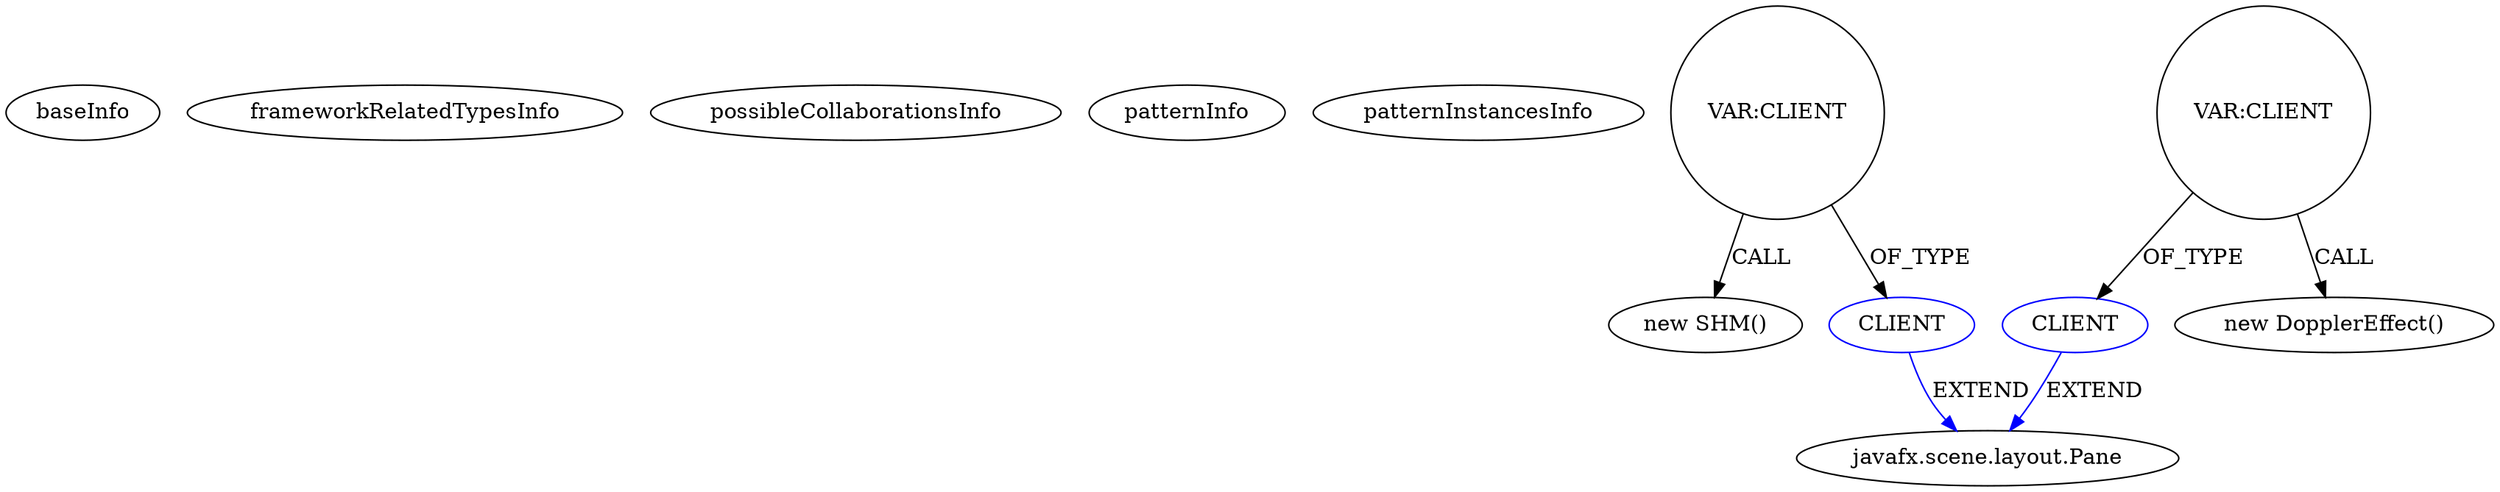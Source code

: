 digraph {
baseInfo[graphId=4473,category="pattern",isAnonymous=false,possibleRelation=false]
frameworkRelatedTypesInfo[]
possibleCollaborationsInfo[]
patternInfo[frequency=2.0,patternRootClient=null]
patternInstancesInfo[0="cmd802-projectmain~/cmd802-projectmain/projectmain-master/GroupProject/src/menu/Menu.java~Menu~2281",1="cmd802-projectmain~/cmd802-projectmain/projectmain-master/GroupProject/src/menu/Menu.java~void addComponents(javafx.scene.layout.HBox)~2283"]
169[label="new SHM()",vertexType="CONSTRUCTOR_CALL",isFrameworkType=false]
170[label="VAR:CLIENT",vertexType="VARIABLE_EXPRESION",isFrameworkType=false,shape=circle]
171[label="CLIENT",vertexType="REFERENCE_CLIENT_CLASS_DECLARATION",isFrameworkType=false,color=blue]
13[label="javafx.scene.layout.Pane",vertexType="FRAMEWORK_CLASS_TYPE",isFrameworkType=false]
175[label="CLIENT",vertexType="REFERENCE_CLIENT_CLASS_DECLARATION",isFrameworkType=false,color=blue]
174[label="VAR:CLIENT",vertexType="VARIABLE_EXPRESION",isFrameworkType=false,shape=circle]
173[label="new DopplerEffect()",vertexType="CONSTRUCTOR_CALL",isFrameworkType=false]
175->13[label="EXTEND",color=blue]
170->169[label="CALL"]
174->175[label="OF_TYPE"]
174->173[label="CALL"]
170->171[label="OF_TYPE"]
171->13[label="EXTEND",color=blue]
}
